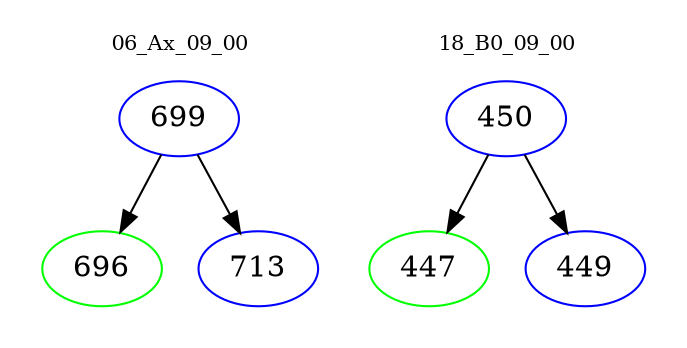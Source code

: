 digraph{
subgraph cluster_0 {
color = white
label = "06_Ax_09_00";
fontsize=10;
T0_699 [label="699", color="blue"]
T0_699 -> T0_696 [color="black"]
T0_696 [label="696", color="green"]
T0_699 -> T0_713 [color="black"]
T0_713 [label="713", color="blue"]
}
subgraph cluster_1 {
color = white
label = "18_B0_09_00";
fontsize=10;
T1_450 [label="450", color="blue"]
T1_450 -> T1_447 [color="black"]
T1_447 [label="447", color="green"]
T1_450 -> T1_449 [color="black"]
T1_449 [label="449", color="blue"]
}
}

